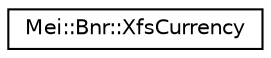 digraph "Graphical Class Hierarchy"
{
  edge [fontname="Helvetica",fontsize="10",labelfontname="Helvetica",labelfontsize="10"];
  node [fontname="Helvetica",fontsize="10",shape=record];
  rankdir="LR";
  Node1 [label="Mei::Bnr::XfsCurrency",height=0.2,width=0.4,color="black", fillcolor="white", style="filled",URL="$a00184.html",tooltip="Xfs Currency Class. "];
}

